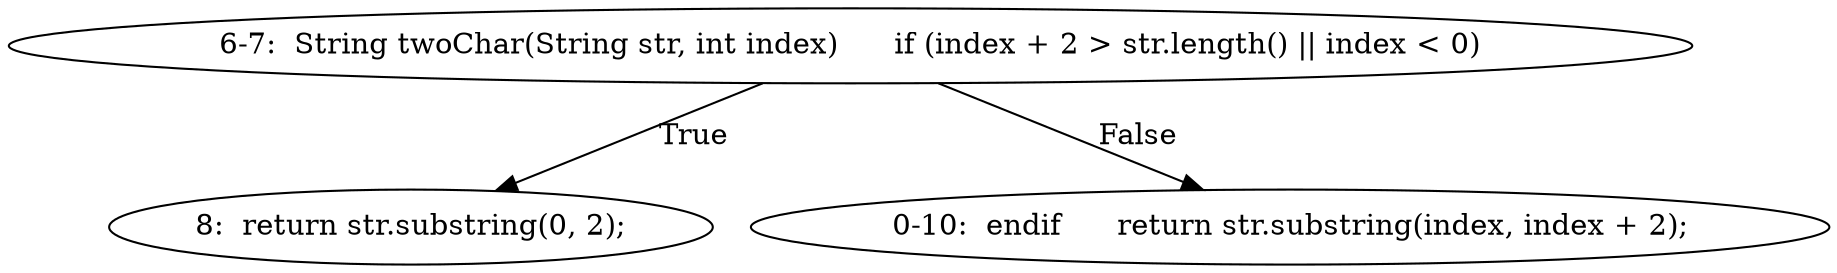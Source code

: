 digraph result_test { 
// graph-vertices
  a1  [label="6-7:  String twoChar(String str, int index)	if (index + 2 > str.length() || index < 0)"]; 
  2  [label="8:  return str.substring(0, 2);"]; 
  a2  [label="0-10:  endif	return str.substring(index, index + 2);"]; 
// graph-edges
  a1 -> 2  [label="True"]; 
  a1 -> a2  [label="False"]; 
}